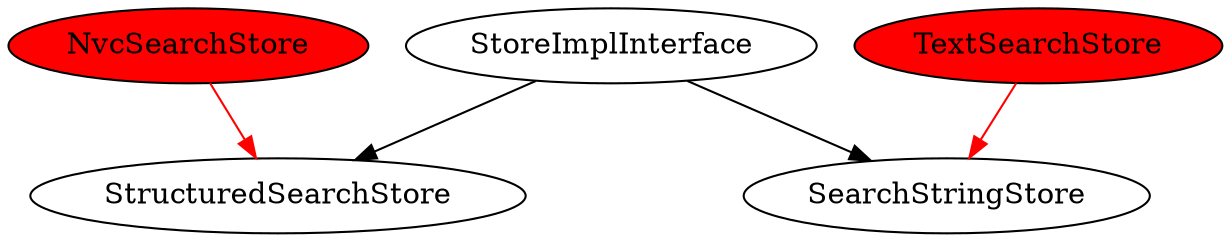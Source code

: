 digraph G {

  StoreImplInterface -> StructuredSearchStore
  StoreImplInterface -> SearchStringStore

  SearchStringStore
  TextSearchStore

  // compositions follow here

  edge [color=red];
  NvcSearchStore [ style=filled, fillcolor = red]
  TextSearchStore [style=filled, fillcolor = red]

   NvcSearchStore -> StructuredSearchStore
  TextSearchStore -> SearchStringStore
  edge [color=black];
}
